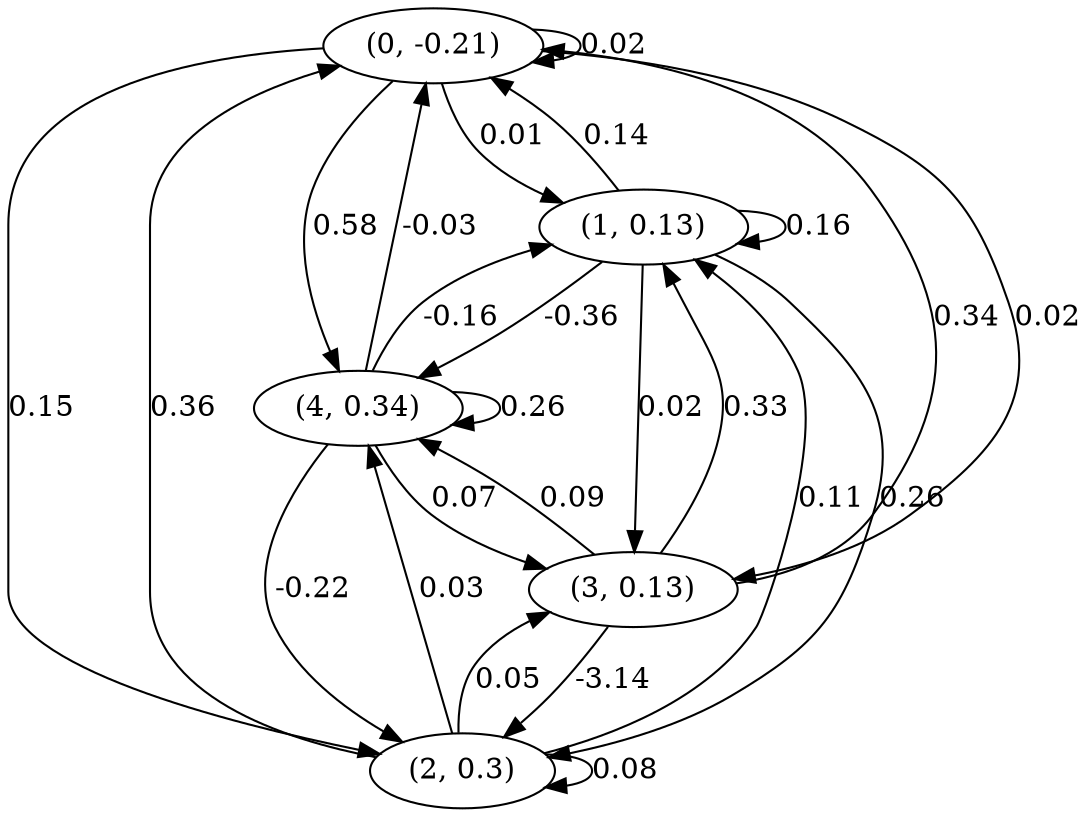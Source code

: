digraph {
    0 [ label = "(0, -0.21)" ]
    1 [ label = "(1, 0.13)" ]
    2 [ label = "(2, 0.3)" ]
    3 [ label = "(3, 0.13)" ]
    4 [ label = "(4, 0.34)" ]
    0 -> 0 [ label = "0.02" ]
    1 -> 1 [ label = "0.16" ]
    2 -> 2 [ label = "0.08" ]
    4 -> 4 [ label = "0.26" ]
    1 -> 0 [ label = "0.14" ]
    2 -> 0 [ label = "0.36" ]
    3 -> 0 [ label = "0.34" ]
    4 -> 0 [ label = "-0.03" ]
    0 -> 1 [ label = "0.01" ]
    2 -> 1 [ label = "0.11" ]
    3 -> 1 [ label = "0.33" ]
    4 -> 1 [ label = "-0.16" ]
    0 -> 2 [ label = "0.15" ]
    1 -> 2 [ label = "0.26" ]
    3 -> 2 [ label = "-3.14" ]
    4 -> 2 [ label = "-0.22" ]
    0 -> 3 [ label = "0.02" ]
    1 -> 3 [ label = "0.02" ]
    2 -> 3 [ label = "0.05" ]
    4 -> 3 [ label = "0.07" ]
    0 -> 4 [ label = "0.58" ]
    1 -> 4 [ label = "-0.36" ]
    2 -> 4 [ label = "0.03" ]
    3 -> 4 [ label = "0.09" ]
}

